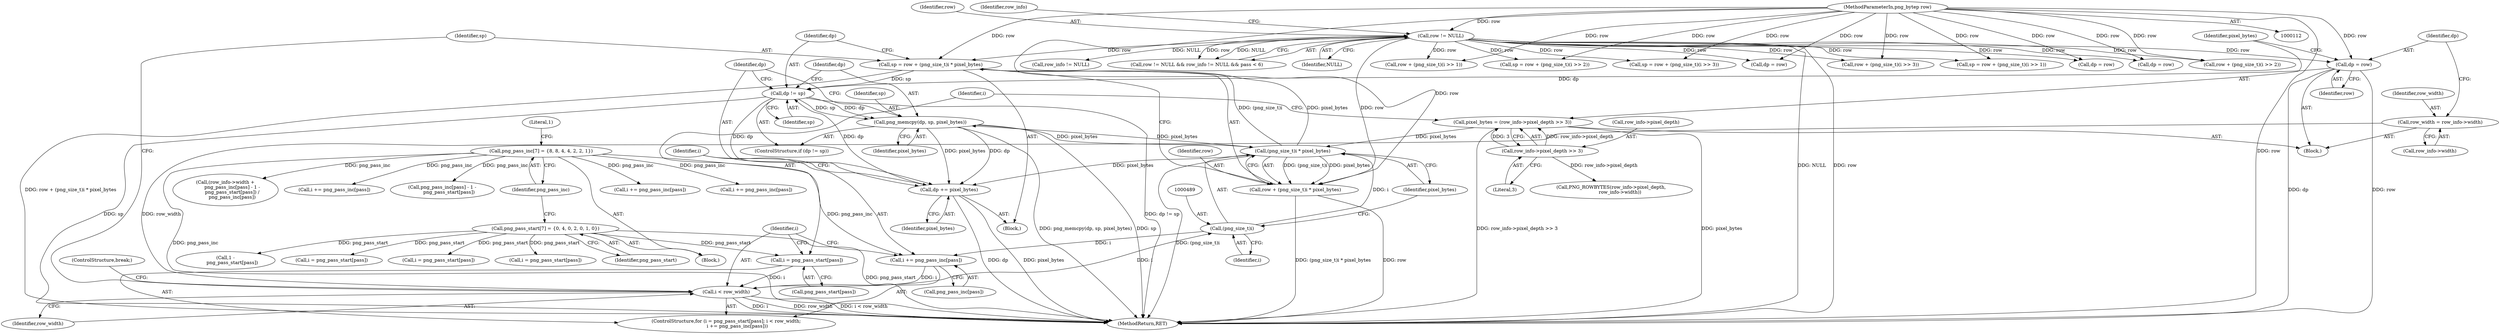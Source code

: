 digraph "0_Chrome_7f3d85b096f66870a15b37c2f40b219b2e292693_29@integer" {
"1000483" [label="(Call,sp = row + (png_size_t)i * pixel_bytes)"];
"1000114" [label="(MethodParameterIn,png_bytep row)"];
"1000128" [label="(Call,row != NULL)"];
"1000487" [label="(Call,(png_size_t)i * pixel_bytes)"];
"1000488" [label="(Call,(png_size_t)i)"];
"1000474" [label="(Call,i < row_width)"];
"1000477" [label="(Call,i += png_pass_inc[pass])"];
"1000121" [label="(Call,png_pass_inc[7] = {8, 8, 4, 4, 2, 2, 1})"];
"1000469" [label="(Call,i = png_pass_start[pass])"];
"1000118" [label="(Call,png_pass_start[7] = {0, 4, 0, 2, 0, 1, 0})"];
"1000452" [label="(Call,row_width = row_info->width)"];
"1000461" [label="(Call,pixel_bytes = (row_info->pixel_depth >> 3))"];
"1000463" [label="(Call,row_info->pixel_depth >> 3)"];
"1000496" [label="(Call,png_memcpy(dp, sp, pixel_bytes))"];
"1000493" [label="(Call,dp != sp)"];
"1000458" [label="(Call,dp = row)"];
"1000500" [label="(Call,dp += pixel_bytes)"];
"1000483" [label="(Call,sp = row + (png_size_t)i * pixel_bytes)"];
"1000485" [label="(Call,row + (png_size_t)i * pixel_bytes)"];
"1000497" [label="(Identifier,dp)"];
"1000268" [label="(Call,i = png_pass_start[pass])"];
"1000119" [label="(Identifier,png_pass_start)"];
"1000486" [label="(Identifier,row)"];
"1000454" [label="(Call,row_info->width)"];
"1000470" [label="(Identifier,i)"];
"1000491" [label="(Identifier,pixel_bytes)"];
"1000459" [label="(Identifier,dp)"];
"1000129" [label="(Identifier,row)"];
"1000128" [label="(Call,row != NULL)"];
"1000494" [label="(Identifier,dp)"];
"1000492" [label="(ControlStructure,if (dp != sp))"];
"1000158" [label="(Call,dp = row)"];
"1000461" [label="(Call,pixel_bytes = (row_info->pixel_depth >> 3))"];
"1000478" [label="(Identifier,i)"];
"1000116" [label="(Block,)"];
"1000501" [label="(Identifier,dp)"];
"1000475" [label="(Identifier,i)"];
"1000484" [label="(Identifier,sp)"];
"1000482" [label="(Block,)"];
"1000127" [label="(Call,row != NULL && row_info != NULL && pass < 6)"];
"1000132" [label="(Call,row_info != NULL)"];
"1000122" [label="(Identifier,png_pass_inc)"];
"1000130" [label="(Identifier,NULL)"];
"1000496" [label="(Call,png_memcpy(dp, sp, pixel_bytes))"];
"1000176" [label="(Call,i += png_pass_inc[pass])"];
"1000498" [label="(Identifier,sp)"];
"1000490" [label="(Identifier,i)"];
"1000500" [label="(Call,dp += pixel_bytes)"];
"1000499" [label="(Identifier,pixel_bytes)"];
"1000447" [label="(Block,)"];
"1000517" [label="(Call,1 -\n         png_pass_start[pass])"];
"1000168" [label="(Call,i = png_pass_start[pass])"];
"1000377" [label="(Call,i += png_pass_inc[pass])"];
"1000536" [label="(MethodReturn,RET)"];
"1000458" [label="(Call,dp = row)"];
"1000529" [label="(Call,PNG_ROWBYTES(row_info->pixel_depth,\n            row_info->width))"];
"1000383" [label="(Call,sp = row + (png_size_t)(i >> 1))"];
"1000464" [label="(Call,row_info->pixel_depth)"];
"1000468" [label="(ControlStructure,for (i = png_pass_start[pass]; i < row_width;\n               i += png_pass_inc[pass]))"];
"1000502" [label="(Identifier,pixel_bytes)"];
"1000471" [label="(Call,png_pass_start[pass])"];
"1000282" [label="(Call,sp = row + (png_size_t)(i >> 2))"];
"1000258" [label="(Call,dp = row)"];
"1000133" [label="(Identifier,row_info)"];
"1000121" [label="(Call,png_pass_inc[7] = {8, 8, 4, 4, 2, 2, 1})"];
"1000124" [label="(Literal,1)"];
"1000477" [label="(Call,i += png_pass_inc[pass])"];
"1000503" [label="(ControlStructure,break;)"];
"1000184" [label="(Call,row + (png_size_t)(i >> 3))"];
"1000385" [label="(Call,row + (png_size_t)(i >> 1))"];
"1000182" [label="(Call,sp = row + (png_size_t)(i >> 3))"];
"1000359" [label="(Call,dp = row)"];
"1000469" [label="(Call,i = png_pass_start[pass])"];
"1000462" [label="(Identifier,pixel_bytes)"];
"1000369" [label="(Call,i = png_pass_start[pass])"];
"1000467" [label="(Literal,3)"];
"1000487" [label="(Call,(png_size_t)i * pixel_bytes)"];
"1000284" [label="(Call,row + (png_size_t)(i >> 2))"];
"1000114" [label="(MethodParameterIn,png_bytep row)"];
"1000485" [label="(Call,row + (png_size_t)i * pixel_bytes)"];
"1000463" [label="(Call,row_info->pixel_depth >> 3)"];
"1000452" [label="(Call,row_width = row_info->width)"];
"1000453" [label="(Identifier,row_width)"];
"1000488" [label="(Call,(png_size_t)i)"];
"1000508" [label="(Call,(row_info->width +\n         png_pass_inc[pass] - 1 -\n         png_pass_start[pass]) /\n         png_pass_inc[pass])"];
"1000479" [label="(Call,png_pass_inc[pass])"];
"1000495" [label="(Identifier,sp)"];
"1000276" [label="(Call,i += png_pass_inc[pass])"];
"1000513" [label="(Call,png_pass_inc[pass] - 1 -\n         png_pass_start[pass])"];
"1000118" [label="(Call,png_pass_start[7] = {0, 4, 0, 2, 0, 1, 0})"];
"1000483" [label="(Call,sp = row + (png_size_t)i * pixel_bytes)"];
"1000460" [label="(Identifier,row)"];
"1000493" [label="(Call,dp != sp)"];
"1000474" [label="(Call,i < row_width)"];
"1000476" [label="(Identifier,row_width)"];
"1000483" -> "1000482"  [label="AST: "];
"1000483" -> "1000485"  [label="CFG: "];
"1000484" -> "1000483"  [label="AST: "];
"1000485" -> "1000483"  [label="AST: "];
"1000494" -> "1000483"  [label="CFG: "];
"1000483" -> "1000536"  [label="DDG: row + (png_size_t)i * pixel_bytes"];
"1000114" -> "1000483"  [label="DDG: row"];
"1000128" -> "1000483"  [label="DDG: row"];
"1000487" -> "1000483"  [label="DDG: (png_size_t)i"];
"1000487" -> "1000483"  [label="DDG: pixel_bytes"];
"1000483" -> "1000493"  [label="DDG: sp"];
"1000114" -> "1000112"  [label="AST: "];
"1000114" -> "1000536"  [label="DDG: row"];
"1000114" -> "1000128"  [label="DDG: row"];
"1000114" -> "1000158"  [label="DDG: row"];
"1000114" -> "1000182"  [label="DDG: row"];
"1000114" -> "1000184"  [label="DDG: row"];
"1000114" -> "1000258"  [label="DDG: row"];
"1000114" -> "1000282"  [label="DDG: row"];
"1000114" -> "1000284"  [label="DDG: row"];
"1000114" -> "1000359"  [label="DDG: row"];
"1000114" -> "1000383"  [label="DDG: row"];
"1000114" -> "1000385"  [label="DDG: row"];
"1000114" -> "1000458"  [label="DDG: row"];
"1000114" -> "1000485"  [label="DDG: row"];
"1000128" -> "1000127"  [label="AST: "];
"1000128" -> "1000130"  [label="CFG: "];
"1000129" -> "1000128"  [label="AST: "];
"1000130" -> "1000128"  [label="AST: "];
"1000133" -> "1000128"  [label="CFG: "];
"1000127" -> "1000128"  [label="CFG: "];
"1000128" -> "1000536"  [label="DDG: NULL"];
"1000128" -> "1000536"  [label="DDG: row"];
"1000128" -> "1000127"  [label="DDG: row"];
"1000128" -> "1000127"  [label="DDG: NULL"];
"1000128" -> "1000132"  [label="DDG: NULL"];
"1000128" -> "1000158"  [label="DDG: row"];
"1000128" -> "1000182"  [label="DDG: row"];
"1000128" -> "1000184"  [label="DDG: row"];
"1000128" -> "1000258"  [label="DDG: row"];
"1000128" -> "1000282"  [label="DDG: row"];
"1000128" -> "1000284"  [label="DDG: row"];
"1000128" -> "1000359"  [label="DDG: row"];
"1000128" -> "1000383"  [label="DDG: row"];
"1000128" -> "1000385"  [label="DDG: row"];
"1000128" -> "1000458"  [label="DDG: row"];
"1000128" -> "1000485"  [label="DDG: row"];
"1000487" -> "1000485"  [label="AST: "];
"1000487" -> "1000491"  [label="CFG: "];
"1000488" -> "1000487"  [label="AST: "];
"1000491" -> "1000487"  [label="AST: "];
"1000485" -> "1000487"  [label="CFG: "];
"1000487" -> "1000536"  [label="DDG: (png_size_t)i"];
"1000487" -> "1000485"  [label="DDG: (png_size_t)i"];
"1000487" -> "1000485"  [label="DDG: pixel_bytes"];
"1000488" -> "1000487"  [label="DDG: i"];
"1000461" -> "1000487"  [label="DDG: pixel_bytes"];
"1000496" -> "1000487"  [label="DDG: pixel_bytes"];
"1000487" -> "1000496"  [label="DDG: pixel_bytes"];
"1000487" -> "1000500"  [label="DDG: pixel_bytes"];
"1000488" -> "1000490"  [label="CFG: "];
"1000489" -> "1000488"  [label="AST: "];
"1000490" -> "1000488"  [label="AST: "];
"1000491" -> "1000488"  [label="CFG: "];
"1000488" -> "1000477"  [label="DDG: i"];
"1000474" -> "1000488"  [label="DDG: i"];
"1000474" -> "1000468"  [label="AST: "];
"1000474" -> "1000476"  [label="CFG: "];
"1000475" -> "1000474"  [label="AST: "];
"1000476" -> "1000474"  [label="AST: "];
"1000484" -> "1000474"  [label="CFG: "];
"1000503" -> "1000474"  [label="CFG: "];
"1000474" -> "1000536"  [label="DDG: row_width"];
"1000474" -> "1000536"  [label="DDG: i < row_width"];
"1000474" -> "1000536"  [label="DDG: i"];
"1000477" -> "1000474"  [label="DDG: i"];
"1000469" -> "1000474"  [label="DDG: i"];
"1000452" -> "1000474"  [label="DDG: row_width"];
"1000477" -> "1000468"  [label="AST: "];
"1000477" -> "1000479"  [label="CFG: "];
"1000478" -> "1000477"  [label="AST: "];
"1000479" -> "1000477"  [label="AST: "];
"1000475" -> "1000477"  [label="CFG: "];
"1000121" -> "1000477"  [label="DDG: png_pass_inc"];
"1000121" -> "1000116"  [label="AST: "];
"1000121" -> "1000122"  [label="CFG: "];
"1000122" -> "1000121"  [label="AST: "];
"1000124" -> "1000121"  [label="CFG: "];
"1000121" -> "1000536"  [label="DDG: png_pass_inc"];
"1000121" -> "1000176"  [label="DDG: png_pass_inc"];
"1000121" -> "1000276"  [label="DDG: png_pass_inc"];
"1000121" -> "1000377"  [label="DDG: png_pass_inc"];
"1000121" -> "1000513"  [label="DDG: png_pass_inc"];
"1000121" -> "1000508"  [label="DDG: png_pass_inc"];
"1000469" -> "1000468"  [label="AST: "];
"1000469" -> "1000471"  [label="CFG: "];
"1000470" -> "1000469"  [label="AST: "];
"1000471" -> "1000469"  [label="AST: "];
"1000475" -> "1000469"  [label="CFG: "];
"1000118" -> "1000469"  [label="DDG: png_pass_start"];
"1000118" -> "1000116"  [label="AST: "];
"1000118" -> "1000119"  [label="CFG: "];
"1000119" -> "1000118"  [label="AST: "];
"1000122" -> "1000118"  [label="CFG: "];
"1000118" -> "1000536"  [label="DDG: png_pass_start"];
"1000118" -> "1000168"  [label="DDG: png_pass_start"];
"1000118" -> "1000268"  [label="DDG: png_pass_start"];
"1000118" -> "1000369"  [label="DDG: png_pass_start"];
"1000118" -> "1000517"  [label="DDG: png_pass_start"];
"1000452" -> "1000447"  [label="AST: "];
"1000452" -> "1000454"  [label="CFG: "];
"1000453" -> "1000452"  [label="AST: "];
"1000454" -> "1000452"  [label="AST: "];
"1000459" -> "1000452"  [label="CFG: "];
"1000461" -> "1000447"  [label="AST: "];
"1000461" -> "1000463"  [label="CFG: "];
"1000462" -> "1000461"  [label="AST: "];
"1000463" -> "1000461"  [label="AST: "];
"1000470" -> "1000461"  [label="CFG: "];
"1000461" -> "1000536"  [label="DDG: row_info->pixel_depth >> 3"];
"1000461" -> "1000536"  [label="DDG: pixel_bytes"];
"1000463" -> "1000461"  [label="DDG: row_info->pixel_depth"];
"1000463" -> "1000461"  [label="DDG: 3"];
"1000463" -> "1000467"  [label="CFG: "];
"1000464" -> "1000463"  [label="AST: "];
"1000467" -> "1000463"  [label="AST: "];
"1000463" -> "1000529"  [label="DDG: row_info->pixel_depth"];
"1000496" -> "1000492"  [label="AST: "];
"1000496" -> "1000499"  [label="CFG: "];
"1000497" -> "1000496"  [label="AST: "];
"1000498" -> "1000496"  [label="AST: "];
"1000499" -> "1000496"  [label="AST: "];
"1000501" -> "1000496"  [label="CFG: "];
"1000496" -> "1000536"  [label="DDG: sp"];
"1000496" -> "1000536"  [label="DDG: png_memcpy(dp, sp, pixel_bytes)"];
"1000493" -> "1000496"  [label="DDG: dp"];
"1000493" -> "1000496"  [label="DDG: sp"];
"1000496" -> "1000500"  [label="DDG: pixel_bytes"];
"1000496" -> "1000500"  [label="DDG: dp"];
"1000493" -> "1000492"  [label="AST: "];
"1000493" -> "1000495"  [label="CFG: "];
"1000494" -> "1000493"  [label="AST: "];
"1000495" -> "1000493"  [label="AST: "];
"1000497" -> "1000493"  [label="CFG: "];
"1000501" -> "1000493"  [label="CFG: "];
"1000493" -> "1000536"  [label="DDG: dp != sp"];
"1000493" -> "1000536"  [label="DDG: sp"];
"1000458" -> "1000493"  [label="DDG: dp"];
"1000500" -> "1000493"  [label="DDG: dp"];
"1000493" -> "1000500"  [label="DDG: dp"];
"1000458" -> "1000447"  [label="AST: "];
"1000458" -> "1000460"  [label="CFG: "];
"1000459" -> "1000458"  [label="AST: "];
"1000460" -> "1000458"  [label="AST: "];
"1000462" -> "1000458"  [label="CFG: "];
"1000458" -> "1000536"  [label="DDG: row"];
"1000458" -> "1000536"  [label="DDG: dp"];
"1000500" -> "1000482"  [label="AST: "];
"1000500" -> "1000502"  [label="CFG: "];
"1000501" -> "1000500"  [label="AST: "];
"1000502" -> "1000500"  [label="AST: "];
"1000478" -> "1000500"  [label="CFG: "];
"1000500" -> "1000536"  [label="DDG: pixel_bytes"];
"1000500" -> "1000536"  [label="DDG: dp"];
"1000486" -> "1000485"  [label="AST: "];
"1000485" -> "1000536"  [label="DDG: row"];
"1000485" -> "1000536"  [label="DDG: (png_size_t)i * pixel_bytes"];
}
